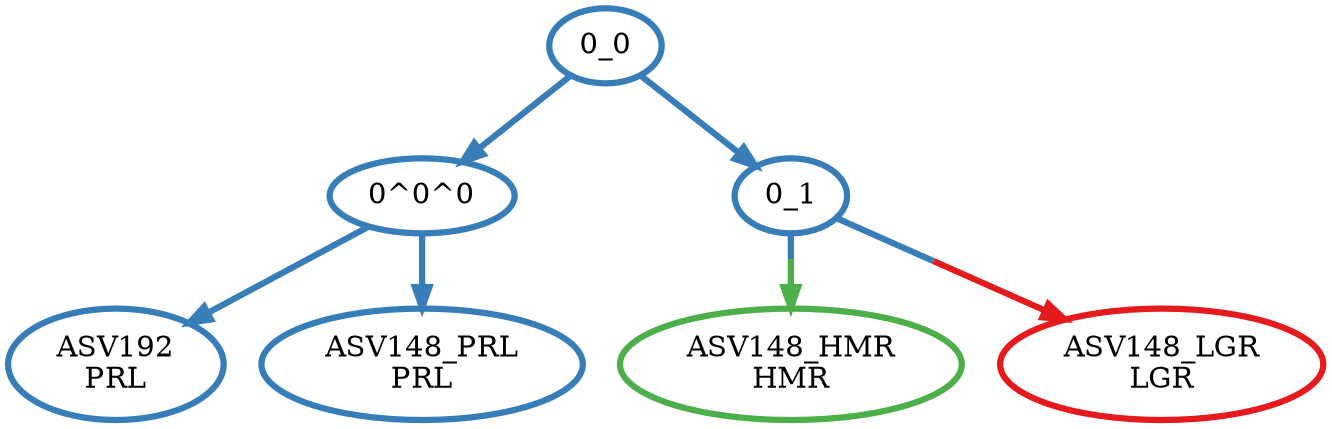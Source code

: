 digraph T {
	{
		rank=same
		6 [penwidth=3,colorscheme=set19,color=3,label="ASV148_HMR\nHMR"]
		5 [penwidth=3,colorscheme=set19,color=1,label="ASV148_LGR\nLGR"]
		4 [penwidth=3,colorscheme=set19,color=2,label="ASV192\nPRL"]
		3 [penwidth=3,colorscheme=set19,color=2,label="ASV148_PRL\nPRL"]
	}
	2 [penwidth=3,colorscheme=set19,color=2,label="0^0^0"]
	1 [penwidth=3,colorscheme=set19,color=2,label="0_1"]
	0 [penwidth=3,colorscheme=set19,color=2,label="0_0"]
	2 -> 4 [penwidth=3,colorscheme=set19,color=2]
	2 -> 3 [penwidth=3,colorscheme=set19,color=2]
	1 -> 6 [penwidth=3,colorscheme=set19,color="2;0.5:3"]
	1 -> 5 [penwidth=3,colorscheme=set19,color="2;0.5:1"]
	0 -> 2 [penwidth=3,colorscheme=set19,color=2]
	0 -> 1 [penwidth=3,colorscheme=set19,color=2]
}
